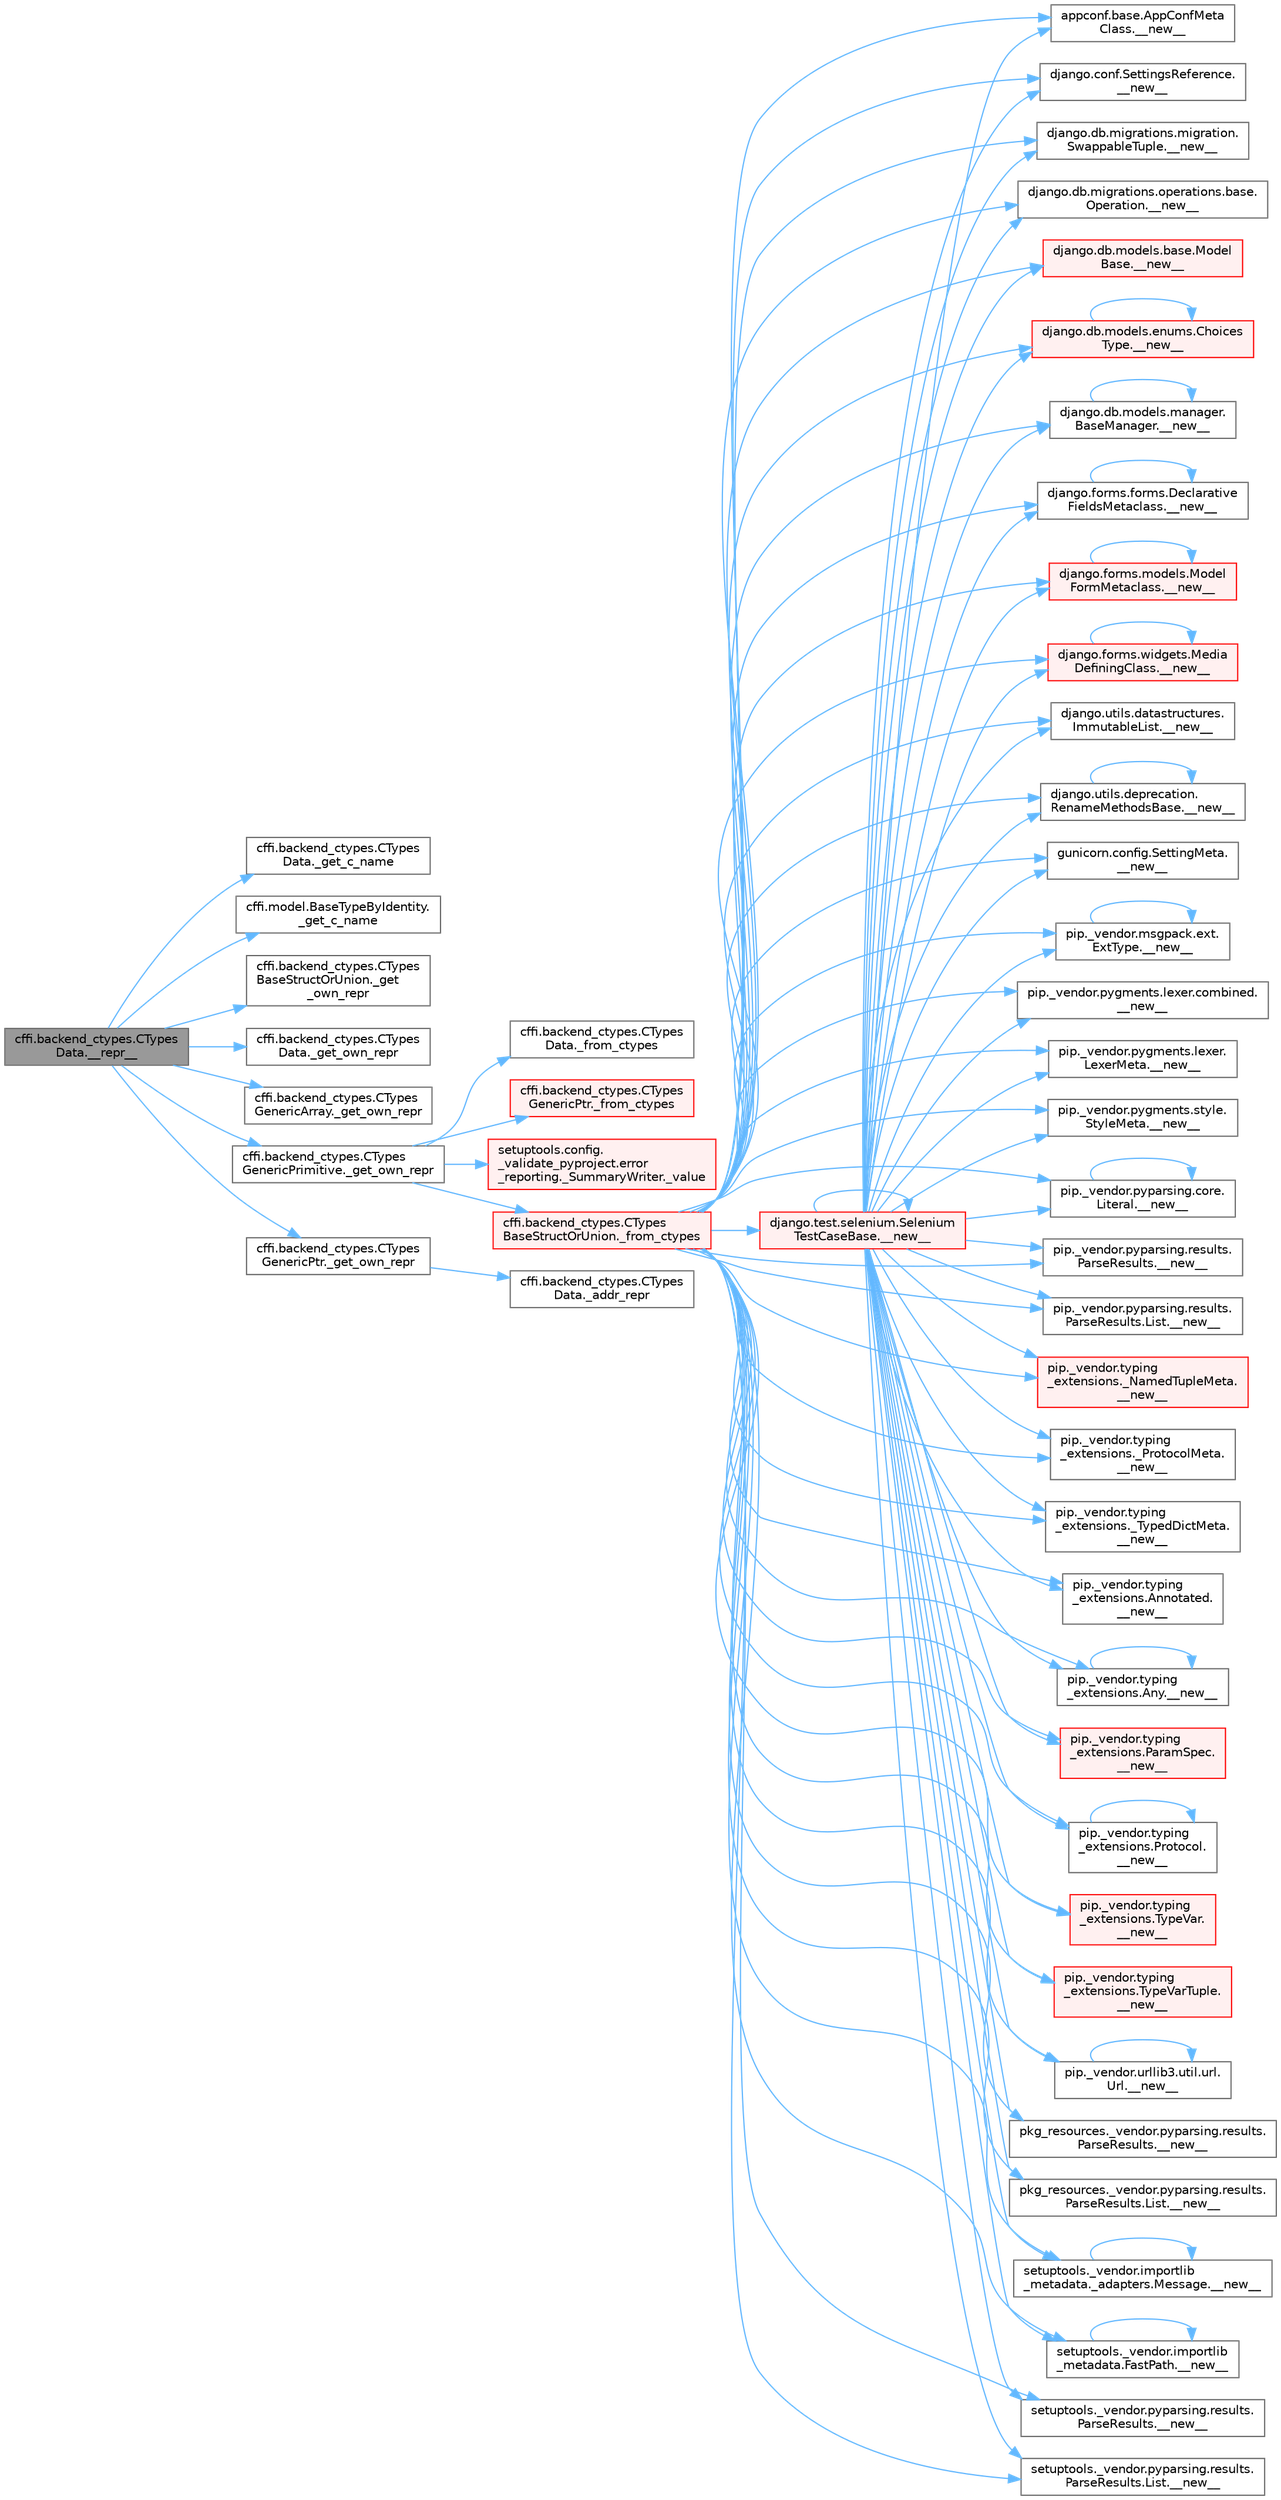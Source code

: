 digraph "cffi.backend_ctypes.CTypesData.__repr__"
{
 // LATEX_PDF_SIZE
  bgcolor="transparent";
  edge [fontname=Helvetica,fontsize=10,labelfontname=Helvetica,labelfontsize=10];
  node [fontname=Helvetica,fontsize=10,shape=box,height=0.2,width=0.4];
  rankdir="LR";
  Node1 [id="Node000001",label="cffi.backend_ctypes.CTypes\lData.__repr__",height=0.2,width=0.4,color="gray40", fillcolor="grey60", style="filled", fontcolor="black",tooltip=" "];
  Node1 -> Node2 [id="edge1_Node000001_Node000002",color="steelblue1",style="solid",tooltip=" "];
  Node2 [id="Node000002",label="cffi.backend_ctypes.CTypes\lData._get_c_name",height=0.2,width=0.4,color="grey40", fillcolor="white", style="filled",URL="$classcffi_1_1backend__ctypes_1_1_c_types_data.html#a8e9f6daa8f40d579ed2cc12be8734fb7",tooltip=" "];
  Node1 -> Node3 [id="edge2_Node000001_Node000003",color="steelblue1",style="solid",tooltip=" "];
  Node3 [id="Node000003",label="cffi.model.BaseTypeByIdentity.\l_get_c_name",height=0.2,width=0.4,color="grey40", fillcolor="white", style="filled",URL="$classcffi_1_1model_1_1_base_type_by_identity.html#aaa25e7c405eddc5a6acd3ad226c69f35",tooltip=" "];
  Node1 -> Node4 [id="edge3_Node000001_Node000004",color="steelblue1",style="solid",tooltip=" "];
  Node4 [id="Node000004",label="cffi.backend_ctypes.CTypes\lBaseStructOrUnion._get\l_own_repr",height=0.2,width=0.4,color="grey40", fillcolor="white", style="filled",URL="$classcffi_1_1backend__ctypes_1_1_c_types_base_struct_or_union.html#aa3f00517d232b5e35447ff24c79233a9",tooltip=" "];
  Node1 -> Node5 [id="edge4_Node000001_Node000005",color="steelblue1",style="solid",tooltip=" "];
  Node5 [id="Node000005",label="cffi.backend_ctypes.CTypes\lData._get_own_repr",height=0.2,width=0.4,color="grey40", fillcolor="white", style="filled",URL="$classcffi_1_1backend__ctypes_1_1_c_types_data.html#a71b77a20a22bbd2e18e8f9e940e805cf",tooltip=" "];
  Node1 -> Node6 [id="edge5_Node000001_Node000006",color="steelblue1",style="solid",tooltip=" "];
  Node6 [id="Node000006",label="cffi.backend_ctypes.CTypes\lGenericArray._get_own_repr",height=0.2,width=0.4,color="grey40", fillcolor="white", style="filled",URL="$classcffi_1_1backend__ctypes_1_1_c_types_generic_array.html#a751120cdf7585f40717ce06da6f95330",tooltip=" "];
  Node1 -> Node7 [id="edge6_Node000001_Node000007",color="steelblue1",style="solid",tooltip=" "];
  Node7 [id="Node000007",label="cffi.backend_ctypes.CTypes\lGenericPrimitive._get_own_repr",height=0.2,width=0.4,color="grey40", fillcolor="white", style="filled",URL="$classcffi_1_1backend__ctypes_1_1_c_types_generic_primitive.html#aa4149a55460666888a9d916f5321e8d9",tooltip=" "];
  Node7 -> Node8 [id="edge7_Node000007_Node000008",color="steelblue1",style="solid",tooltip=" "];
  Node8 [id="Node000008",label="cffi.backend_ctypes.CTypes\lBaseStructOrUnion._from_ctypes",height=0.2,width=0.4,color="red", fillcolor="#FFF0F0", style="filled",URL="$classcffi_1_1backend__ctypes_1_1_c_types_base_struct_or_union.html#a64b8bd14a89de77cd1b22f77bd1a0c13",tooltip=" "];
  Node8 -> Node9 [id="edge8_Node000008_Node000009",color="steelblue1",style="solid",tooltip=" "];
  Node9 [id="Node000009",label="appconf.base.AppConfMeta\lClass.__new__",height=0.2,width=0.4,color="grey40", fillcolor="white", style="filled",URL="$classappconf_1_1base_1_1_app_conf_meta_class.html#ae3b2cf6f30224474b6edcbf1387b0852",tooltip=" "];
  Node8 -> Node10 [id="edge9_Node000008_Node000010",color="steelblue1",style="solid",tooltip=" "];
  Node10 [id="Node000010",label="django.conf.SettingsReference.\l__new__",height=0.2,width=0.4,color="grey40", fillcolor="white", style="filled",URL="$classdjango_1_1conf_1_1_settings_reference.html#adee6f36144aa1e65ddd081a4459ddf26",tooltip=" "];
  Node8 -> Node11 [id="edge10_Node000008_Node000011",color="steelblue1",style="solid",tooltip=" "];
  Node11 [id="Node000011",label="django.db.migrations.migration.\lSwappableTuple.__new__",height=0.2,width=0.4,color="grey40", fillcolor="white", style="filled",URL="$classdjango_1_1db_1_1migrations_1_1migration_1_1_swappable_tuple.html#a7509a6a2c07a40cda2a0dac5d6e99789",tooltip=" "];
  Node8 -> Node12 [id="edge11_Node000008_Node000012",color="steelblue1",style="solid",tooltip=" "];
  Node12 [id="Node000012",label="django.db.migrations.operations.base.\lOperation.__new__",height=0.2,width=0.4,color="grey40", fillcolor="white", style="filled",URL="$classdjango_1_1db_1_1migrations_1_1operations_1_1base_1_1_operation.html#a0e75a153578c0aa184cef917cbc50cdf",tooltip=" "];
  Node8 -> Node13 [id="edge12_Node000008_Node000013",color="steelblue1",style="solid",tooltip=" "];
  Node13 [id="Node000013",label="django.db.models.base.Model\lBase.__new__",height=0.2,width=0.4,color="red", fillcolor="#FFF0F0", style="filled",URL="$classdjango_1_1db_1_1models_1_1base_1_1_model_base.html#a5688192f626b496760655c3b5309a0bc",tooltip=" "];
  Node8 -> Node16 [id="edge13_Node000008_Node000016",color="steelblue1",style="solid",tooltip=" "];
  Node16 [id="Node000016",label="django.db.models.enums.Choices\lType.__new__",height=0.2,width=0.4,color="red", fillcolor="#FFF0F0", style="filled",URL="$classdjango_1_1db_1_1models_1_1enums_1_1_choices_type.html#a973fedbb791aa7249348ddf93ba850d9",tooltip=" "];
  Node16 -> Node16 [id="edge14_Node000016_Node000016",color="steelblue1",style="solid",tooltip=" "];
  Node8 -> Node2569 [id="edge15_Node000008_Node002569",color="steelblue1",style="solid",tooltip=" "];
  Node2569 [id="Node002569",label="django.db.models.manager.\lBaseManager.__new__",height=0.2,width=0.4,color="grey40", fillcolor="white", style="filled",URL="$classdjango_1_1db_1_1models_1_1manager_1_1_base_manager.html#a402956cc7048ac4239181d9bf52f38d7",tooltip=" "];
  Node2569 -> Node2569 [id="edge16_Node002569_Node002569",color="steelblue1",style="solid",tooltip=" "];
  Node8 -> Node2570 [id="edge17_Node000008_Node002570",color="steelblue1",style="solid",tooltip=" "];
  Node2570 [id="Node002570",label="django.forms.forms.Declarative\lFieldsMetaclass.__new__",height=0.2,width=0.4,color="grey40", fillcolor="white", style="filled",URL="$classdjango_1_1forms_1_1forms_1_1_declarative_fields_metaclass.html#aa82d8ae60cf8bd4ffb1991279105590e",tooltip=" "];
  Node2570 -> Node2570 [id="edge18_Node002570_Node002570",color="steelblue1",style="solid",tooltip=" "];
  Node8 -> Node2571 [id="edge19_Node000008_Node002571",color="steelblue1",style="solid",tooltip=" "];
  Node2571 [id="Node002571",label="django.forms.models.Model\lFormMetaclass.__new__",height=0.2,width=0.4,color="red", fillcolor="#FFF0F0", style="filled",URL="$classdjango_1_1forms_1_1models_1_1_model_form_metaclass.html#aed0f8e0548ca5e8f42c96d3266daa521",tooltip=" "];
  Node2571 -> Node2571 [id="edge20_Node002571_Node002571",color="steelblue1",style="solid",tooltip=" "];
  Node8 -> Node2574 [id="edge21_Node000008_Node002574",color="steelblue1",style="solid",tooltip=" "];
  Node2574 [id="Node002574",label="django.forms.widgets.Media\lDefiningClass.__new__",height=0.2,width=0.4,color="red", fillcolor="#FFF0F0", style="filled",URL="$classdjango_1_1forms_1_1widgets_1_1_media_defining_class.html#a5d0b465656e0c8c06c5b18272005b5b9",tooltip=" "];
  Node2574 -> Node2574 [id="edge22_Node002574_Node002574",color="steelblue1",style="solid",tooltip=" "];
  Node8 -> Node2576 [id="edge23_Node000008_Node002576",color="steelblue1",style="solid",tooltip=" "];
  Node2576 [id="Node002576",label="django.test.selenium.Selenium\lTestCaseBase.__new__",height=0.2,width=0.4,color="red", fillcolor="#FFF0F0", style="filled",URL="$classdjango_1_1test_1_1selenium_1_1_selenium_test_case_base.html#a4082fc89599686abaf551a6d6382b4e3",tooltip=" "];
  Node2576 -> Node9 [id="edge24_Node002576_Node000009",color="steelblue1",style="solid",tooltip=" "];
  Node2576 -> Node10 [id="edge25_Node002576_Node000010",color="steelblue1",style="solid",tooltip=" "];
  Node2576 -> Node11 [id="edge26_Node002576_Node000011",color="steelblue1",style="solid",tooltip=" "];
  Node2576 -> Node12 [id="edge27_Node002576_Node000012",color="steelblue1",style="solid",tooltip=" "];
  Node2576 -> Node13 [id="edge28_Node002576_Node000013",color="steelblue1",style="solid",tooltip=" "];
  Node2576 -> Node16 [id="edge29_Node002576_Node000016",color="steelblue1",style="solid",tooltip=" "];
  Node2576 -> Node2569 [id="edge30_Node002576_Node002569",color="steelblue1",style="solid",tooltip=" "];
  Node2576 -> Node2570 [id="edge31_Node002576_Node002570",color="steelblue1",style="solid",tooltip=" "];
  Node2576 -> Node2571 [id="edge32_Node002576_Node002571",color="steelblue1",style="solid",tooltip=" "];
  Node2576 -> Node2574 [id="edge33_Node002576_Node002574",color="steelblue1",style="solid",tooltip=" "];
  Node2576 -> Node2576 [id="edge34_Node002576_Node002576",color="steelblue1",style="solid",tooltip=" "];
  Node2576 -> Node2577 [id="edge35_Node002576_Node002577",color="steelblue1",style="solid",tooltip=" "];
  Node2577 [id="Node002577",label="django.utils.datastructures.\lImmutableList.__new__",height=0.2,width=0.4,color="grey40", fillcolor="white", style="filled",URL="$classdjango_1_1utils_1_1datastructures_1_1_immutable_list.html#a8047498daf24d8607388c0b4154740b2",tooltip=" "];
  Node2576 -> Node2578 [id="edge36_Node002576_Node002578",color="steelblue1",style="solid",tooltip=" "];
  Node2578 [id="Node002578",label="django.utils.deprecation.\lRenameMethodsBase.__new__",height=0.2,width=0.4,color="grey40", fillcolor="white", style="filled",URL="$classdjango_1_1utils_1_1deprecation_1_1_rename_methods_base.html#a72f694aaa642540d90e1bffa672370de",tooltip=" "];
  Node2578 -> Node2578 [id="edge37_Node002578_Node002578",color="steelblue1",style="solid",tooltip=" "];
  Node2576 -> Node2579 [id="edge38_Node002576_Node002579",color="steelblue1",style="solid",tooltip=" "];
  Node2579 [id="Node002579",label="gunicorn.config.SettingMeta.\l__new__",height=0.2,width=0.4,color="grey40", fillcolor="white", style="filled",URL="$classgunicorn_1_1config_1_1_setting_meta.html#a713ec36dc4c046ccc522514936b82f7f",tooltip=" "];
  Node2576 -> Node2580 [id="edge39_Node002576_Node002580",color="steelblue1",style="solid",tooltip=" "];
  Node2580 [id="Node002580",label="pip._vendor.msgpack.ext.\lExtType.__new__",height=0.2,width=0.4,color="grey40", fillcolor="white", style="filled",URL="$classpip_1_1__vendor_1_1msgpack_1_1ext_1_1_ext_type.html#abe7a0b1b20af79b005fb5a5e3efc0435",tooltip=" "];
  Node2580 -> Node2580 [id="edge40_Node002580_Node002580",color="steelblue1",style="solid",tooltip=" "];
  Node2576 -> Node2581 [id="edge41_Node002576_Node002581",color="steelblue1",style="solid",tooltip=" "];
  Node2581 [id="Node002581",label="pip._vendor.pygments.lexer.combined.\l__new__",height=0.2,width=0.4,color="grey40", fillcolor="white", style="filled",URL="$classpip_1_1__vendor_1_1pygments_1_1lexer_1_1combined.html#a9cd33c733986590cbc88a3ab713e5ce0",tooltip=" "];
  Node2576 -> Node2582 [id="edge42_Node002576_Node002582",color="steelblue1",style="solid",tooltip=" "];
  Node2582 [id="Node002582",label="pip._vendor.pygments.lexer.\lLexerMeta.__new__",height=0.2,width=0.4,color="grey40", fillcolor="white", style="filled",URL="$classpip_1_1__vendor_1_1pygments_1_1lexer_1_1_lexer_meta.html#a406da98fb1446ca90f2648ab98c66bad",tooltip=" "];
  Node2576 -> Node2583 [id="edge43_Node002576_Node002583",color="steelblue1",style="solid",tooltip=" "];
  Node2583 [id="Node002583",label="pip._vendor.pygments.style.\lStyleMeta.__new__",height=0.2,width=0.4,color="grey40", fillcolor="white", style="filled",URL="$classpip_1_1__vendor_1_1pygments_1_1style_1_1_style_meta.html#a5dc70dab76cd2e2d6376dbe75feb1769",tooltip=" "];
  Node2576 -> Node2584 [id="edge44_Node002576_Node002584",color="steelblue1",style="solid",tooltip=" "];
  Node2584 [id="Node002584",label="pip._vendor.pyparsing.core.\lLiteral.__new__",height=0.2,width=0.4,color="grey40", fillcolor="white", style="filled",URL="$classpip_1_1__vendor_1_1pyparsing_1_1core_1_1_literal.html#a0d3601e9a92f871b9cfa945f1e9e9c74",tooltip=" "];
  Node2584 -> Node2584 [id="edge45_Node002584_Node002584",color="steelblue1",style="solid",tooltip=" "];
  Node2576 -> Node2585 [id="edge46_Node002576_Node002585",color="steelblue1",style="solid",tooltip=" "];
  Node2585 [id="Node002585",label="pip._vendor.pyparsing.results.\lParseResults.__new__",height=0.2,width=0.4,color="grey40", fillcolor="white", style="filled",URL="$classpip_1_1__vendor_1_1pyparsing_1_1results_1_1_parse_results.html#a6140b8a6ae9257709158fe8a8b12e463",tooltip=" "];
  Node2576 -> Node2586 [id="edge47_Node002576_Node002586",color="steelblue1",style="solid",tooltip=" "];
  Node2586 [id="Node002586",label="pip._vendor.pyparsing.results.\lParseResults.List.__new__",height=0.2,width=0.4,color="grey40", fillcolor="white", style="filled",URL="$classpip_1_1__vendor_1_1pyparsing_1_1results_1_1_parse_results_1_1_list.html#a5e47fbe8bed3d723f908cab31b4697c8",tooltip=" "];
  Node2576 -> Node2587 [id="edge48_Node002576_Node002587",color="steelblue1",style="solid",tooltip=" "];
  Node2587 [id="Node002587",label="pip._vendor.typing\l_extensions._NamedTupleMeta.\l__new__",height=0.2,width=0.4,color="red", fillcolor="#FFF0F0", style="filled",URL="$classpip_1_1__vendor_1_1typing__extensions_1_1___named_tuple_meta.html#acfd0b699066d3a3c3b387a5630f54bda",tooltip=" "];
  Node2576 -> Node2589 [id="edge49_Node002576_Node002589",color="steelblue1",style="solid",tooltip=" "];
  Node2589 [id="Node002589",label="pip._vendor.typing\l_extensions._ProtocolMeta.\l__new__",height=0.2,width=0.4,color="grey40", fillcolor="white", style="filled",URL="$classpip_1_1__vendor_1_1typing__extensions_1_1___protocol_meta.html#a4c5bb64abd48786235dca2ce08f4dd2a",tooltip=" "];
  Node2576 -> Node2590 [id="edge50_Node002576_Node002590",color="steelblue1",style="solid",tooltip=" "];
  Node2590 [id="Node002590",label="pip._vendor.typing\l_extensions._TypedDictMeta.\l__new__",height=0.2,width=0.4,color="grey40", fillcolor="white", style="filled",URL="$classpip_1_1__vendor_1_1typing__extensions_1_1___typed_dict_meta.html#a231f9eb321bb5a92f1216c726b0ca293",tooltip=" "];
  Node2576 -> Node2591 [id="edge51_Node002576_Node002591",color="steelblue1",style="solid",tooltip=" "];
  Node2591 [id="Node002591",label="pip._vendor.typing\l_extensions.Annotated.\l__new__",height=0.2,width=0.4,color="grey40", fillcolor="white", style="filled",URL="$classpip_1_1__vendor_1_1typing__extensions_1_1_annotated.html#a29016386777b4c0fbaf5a2bfd674d613",tooltip=" "];
  Node2576 -> Node2592 [id="edge52_Node002576_Node002592",color="steelblue1",style="solid",tooltip=" "];
  Node2592 [id="Node002592",label="pip._vendor.typing\l_extensions.Any.__new__",height=0.2,width=0.4,color="grey40", fillcolor="white", style="filled",URL="$classpip_1_1__vendor_1_1typing__extensions_1_1_any.html#afc88c07996e7abcc8625b4c13948cf22",tooltip=" "];
  Node2592 -> Node2592 [id="edge53_Node002592_Node002592",color="steelblue1",style="solid",tooltip=" "];
  Node2576 -> Node2593 [id="edge54_Node002576_Node002593",color="steelblue1",style="solid",tooltip=" "];
  Node2593 [id="Node002593",label="pip._vendor.typing\l_extensions.ParamSpec.\l__new__",height=0.2,width=0.4,color="red", fillcolor="#FFF0F0", style="filled",URL="$classpip_1_1__vendor_1_1typing__extensions_1_1_param_spec.html#a2dd105c75665f4321a2f1825882cbc87",tooltip=" "];
  Node2576 -> Node2597 [id="edge55_Node002576_Node002597",color="steelblue1",style="solid",tooltip=" "];
  Node2597 [id="Node002597",label="pip._vendor.typing\l_extensions.Protocol.\l__new__",height=0.2,width=0.4,color="grey40", fillcolor="white", style="filled",URL="$classpip_1_1__vendor_1_1typing__extensions_1_1_protocol.html#a47d3d1279a5cdefac80e87f62214956d",tooltip=" "];
  Node2597 -> Node2597 [id="edge56_Node002597_Node002597",color="steelblue1",style="solid",tooltip=" "];
  Node2576 -> Node2598 [id="edge57_Node002576_Node002598",color="steelblue1",style="solid",tooltip=" "];
  Node2598 [id="Node002598",label="pip._vendor.typing\l_extensions.TypeVar.\l__new__",height=0.2,width=0.4,color="red", fillcolor="#FFF0F0", style="filled",URL="$classpip_1_1__vendor_1_1typing__extensions_1_1_type_var.html#a25ba2413599c09136145a2007f6e1dbe",tooltip=" "];
  Node2576 -> Node2599 [id="edge58_Node002576_Node002599",color="steelblue1",style="solid",tooltip=" "];
  Node2599 [id="Node002599",label="pip._vendor.typing\l_extensions.TypeVarTuple.\l__new__",height=0.2,width=0.4,color="red", fillcolor="#FFF0F0", style="filled",URL="$classpip_1_1__vendor_1_1typing__extensions_1_1_type_var_tuple.html#aae55c9f134bc96bd526ba1eae411f5f1",tooltip=" "];
  Node2576 -> Node2600 [id="edge59_Node002576_Node002600",color="steelblue1",style="solid",tooltip=" "];
  Node2600 [id="Node002600",label="pip._vendor.urllib3.util.url.\lUrl.__new__",height=0.2,width=0.4,color="grey40", fillcolor="white", style="filled",URL="$classpip_1_1__vendor_1_1urllib3_1_1util_1_1url_1_1_url.html#a456f801e13ac93858a6fbd7268ba1f04",tooltip=" "];
  Node2600 -> Node2600 [id="edge60_Node002600_Node002600",color="steelblue1",style="solid",tooltip=" "];
  Node2576 -> Node2601 [id="edge61_Node002576_Node002601",color="steelblue1",style="solid",tooltip=" "];
  Node2601 [id="Node002601",label="pkg_resources._vendor.pyparsing.results.\lParseResults.__new__",height=0.2,width=0.4,color="grey40", fillcolor="white", style="filled",URL="$classpkg__resources_1_1__vendor_1_1pyparsing_1_1results_1_1_parse_results.html#ab6a3f2774236c18c3092ff7a71132c83",tooltip=" "];
  Node2576 -> Node2602 [id="edge62_Node002576_Node002602",color="steelblue1",style="solid",tooltip=" "];
  Node2602 [id="Node002602",label="pkg_resources._vendor.pyparsing.results.\lParseResults.List.__new__",height=0.2,width=0.4,color="grey40", fillcolor="white", style="filled",URL="$classpkg__resources_1_1__vendor_1_1pyparsing_1_1results_1_1_parse_results_1_1_list.html#a5a449627c1fb5eca9be16ab8d8bfa58e",tooltip=" "];
  Node2576 -> Node2603 [id="edge63_Node002576_Node002603",color="steelblue1",style="solid",tooltip=" "];
  Node2603 [id="Node002603",label="setuptools._vendor.importlib\l_metadata._adapters.Message.__new__",height=0.2,width=0.4,color="grey40", fillcolor="white", style="filled",URL="$classsetuptools_1_1__vendor_1_1importlib__metadata_1_1__adapters_1_1_message.html#a0043d64feabda7d5d1efde3caf7a95c5",tooltip=" "];
  Node2603 -> Node2603 [id="edge64_Node002603_Node002603",color="steelblue1",style="solid",tooltip=" "];
  Node2576 -> Node2604 [id="edge65_Node002576_Node002604",color="steelblue1",style="solid",tooltip=" "];
  Node2604 [id="Node002604",label="setuptools._vendor.importlib\l_metadata.FastPath.__new__",height=0.2,width=0.4,color="grey40", fillcolor="white", style="filled",URL="$classsetuptools_1_1__vendor_1_1importlib__metadata_1_1_fast_path.html#a7cab5071b060aabfdfb5dae34cfae23c",tooltip=" "];
  Node2604 -> Node2604 [id="edge66_Node002604_Node002604",color="steelblue1",style="solid",tooltip=" "];
  Node2576 -> Node2605 [id="edge67_Node002576_Node002605",color="steelblue1",style="solid",tooltip=" "];
  Node2605 [id="Node002605",label="setuptools._vendor.pyparsing.results.\lParseResults.__new__",height=0.2,width=0.4,color="grey40", fillcolor="white", style="filled",URL="$classsetuptools_1_1__vendor_1_1pyparsing_1_1results_1_1_parse_results.html#ac3602349fba4df4d37e9913272a584fa",tooltip=" "];
  Node2576 -> Node2606 [id="edge68_Node002576_Node002606",color="steelblue1",style="solid",tooltip=" "];
  Node2606 [id="Node002606",label="setuptools._vendor.pyparsing.results.\lParseResults.List.__new__",height=0.2,width=0.4,color="grey40", fillcolor="white", style="filled",URL="$classsetuptools_1_1__vendor_1_1pyparsing_1_1results_1_1_parse_results_1_1_list.html#a0892271c313f87dff6179986d18f7bfb",tooltip=" "];
  Node8 -> Node2577 [id="edge69_Node000008_Node002577",color="steelblue1",style="solid",tooltip=" "];
  Node8 -> Node2578 [id="edge70_Node000008_Node002578",color="steelblue1",style="solid",tooltip=" "];
  Node8 -> Node2579 [id="edge71_Node000008_Node002579",color="steelblue1",style="solid",tooltip=" "];
  Node8 -> Node2580 [id="edge72_Node000008_Node002580",color="steelblue1",style="solid",tooltip=" "];
  Node8 -> Node2581 [id="edge73_Node000008_Node002581",color="steelblue1",style="solid",tooltip=" "];
  Node8 -> Node2582 [id="edge74_Node000008_Node002582",color="steelblue1",style="solid",tooltip=" "];
  Node8 -> Node2583 [id="edge75_Node000008_Node002583",color="steelblue1",style="solid",tooltip=" "];
  Node8 -> Node2584 [id="edge76_Node000008_Node002584",color="steelblue1",style="solid",tooltip=" "];
  Node8 -> Node2585 [id="edge77_Node000008_Node002585",color="steelblue1",style="solid",tooltip=" "];
  Node8 -> Node2586 [id="edge78_Node000008_Node002586",color="steelblue1",style="solid",tooltip=" "];
  Node8 -> Node2587 [id="edge79_Node000008_Node002587",color="steelblue1",style="solid",tooltip=" "];
  Node8 -> Node2589 [id="edge80_Node000008_Node002589",color="steelblue1",style="solid",tooltip=" "];
  Node8 -> Node2590 [id="edge81_Node000008_Node002590",color="steelblue1",style="solid",tooltip=" "];
  Node8 -> Node2591 [id="edge82_Node000008_Node002591",color="steelblue1",style="solid",tooltip=" "];
  Node8 -> Node2592 [id="edge83_Node000008_Node002592",color="steelblue1",style="solid",tooltip=" "];
  Node8 -> Node2593 [id="edge84_Node000008_Node002593",color="steelblue1",style="solid",tooltip=" "];
  Node8 -> Node2597 [id="edge85_Node000008_Node002597",color="steelblue1",style="solid",tooltip=" "];
  Node8 -> Node2598 [id="edge86_Node000008_Node002598",color="steelblue1",style="solid",tooltip=" "];
  Node8 -> Node2599 [id="edge87_Node000008_Node002599",color="steelblue1",style="solid",tooltip=" "];
  Node8 -> Node2600 [id="edge88_Node000008_Node002600",color="steelblue1",style="solid",tooltip=" "];
  Node8 -> Node2601 [id="edge89_Node000008_Node002601",color="steelblue1",style="solid",tooltip=" "];
  Node8 -> Node2602 [id="edge90_Node000008_Node002602",color="steelblue1",style="solid",tooltip=" "];
  Node8 -> Node2603 [id="edge91_Node000008_Node002603",color="steelblue1",style="solid",tooltip=" "];
  Node8 -> Node2604 [id="edge92_Node000008_Node002604",color="steelblue1",style="solid",tooltip=" "];
  Node8 -> Node2605 [id="edge93_Node000008_Node002605",color="steelblue1",style="solid",tooltip=" "];
  Node8 -> Node2606 [id="edge94_Node000008_Node002606",color="steelblue1",style="solid",tooltip=" "];
  Node7 -> Node4533 [id="edge95_Node000007_Node004533",color="steelblue1",style="solid",tooltip=" "];
  Node4533 [id="Node004533",label="cffi.backend_ctypes.CTypes\lData._from_ctypes",height=0.2,width=0.4,color="grey40", fillcolor="white", style="filled",URL="$classcffi_1_1backend__ctypes_1_1_c_types_data.html#a6d64a73bde57a1e58ba3161694c7109b",tooltip=" "];
  Node7 -> Node4534 [id="edge96_Node000007_Node004534",color="steelblue1",style="solid",tooltip=" "];
  Node4534 [id="Node004534",label="cffi.backend_ctypes.CTypes\lGenericPtr._from_ctypes",height=0.2,width=0.4,color="red", fillcolor="#FFF0F0", style="filled",URL="$classcffi_1_1backend__ctypes_1_1_c_types_generic_ptr.html#af4d220b28a873c4c7900efd244ddcf52",tooltip=" "];
  Node7 -> Node509 [id="edge97_Node000007_Node000509",color="steelblue1",style="solid",tooltip=" "];
  Node509 [id="Node000509",label="setuptools.config.\l_validate_pyproject.error\l_reporting._SummaryWriter._value",height=0.2,width=0.4,color="red", fillcolor="#FFF0F0", style="filled",URL="$classsetuptools_1_1config_1_1__validate__pyproject_1_1error__reporting_1_1___summary_writer.html#a28d60532640e0f6e9f0a8fe8ea5ca0bb",tooltip=" "];
  Node1 -> Node4536 [id="edge98_Node000001_Node004536",color="steelblue1",style="solid",tooltip=" "];
  Node4536 [id="Node004536",label="cffi.backend_ctypes.CTypes\lGenericPtr._get_own_repr",height=0.2,width=0.4,color="grey40", fillcolor="white", style="filled",URL="$classcffi_1_1backend__ctypes_1_1_c_types_generic_ptr.html#a0a91d05b238ca827f73cc474befbc8c9",tooltip=" "];
  Node4536 -> Node4537 [id="edge99_Node004536_Node004537",color="steelblue1",style="solid",tooltip=" "];
  Node4537 [id="Node004537",label="cffi.backend_ctypes.CTypes\lData._addr_repr",height=0.2,width=0.4,color="grey40", fillcolor="white", style="filled",URL="$classcffi_1_1backend__ctypes_1_1_c_types_data.html#a1c83f6b4a760365bd0e0f3c4177a80c0",tooltip=" "];
}
